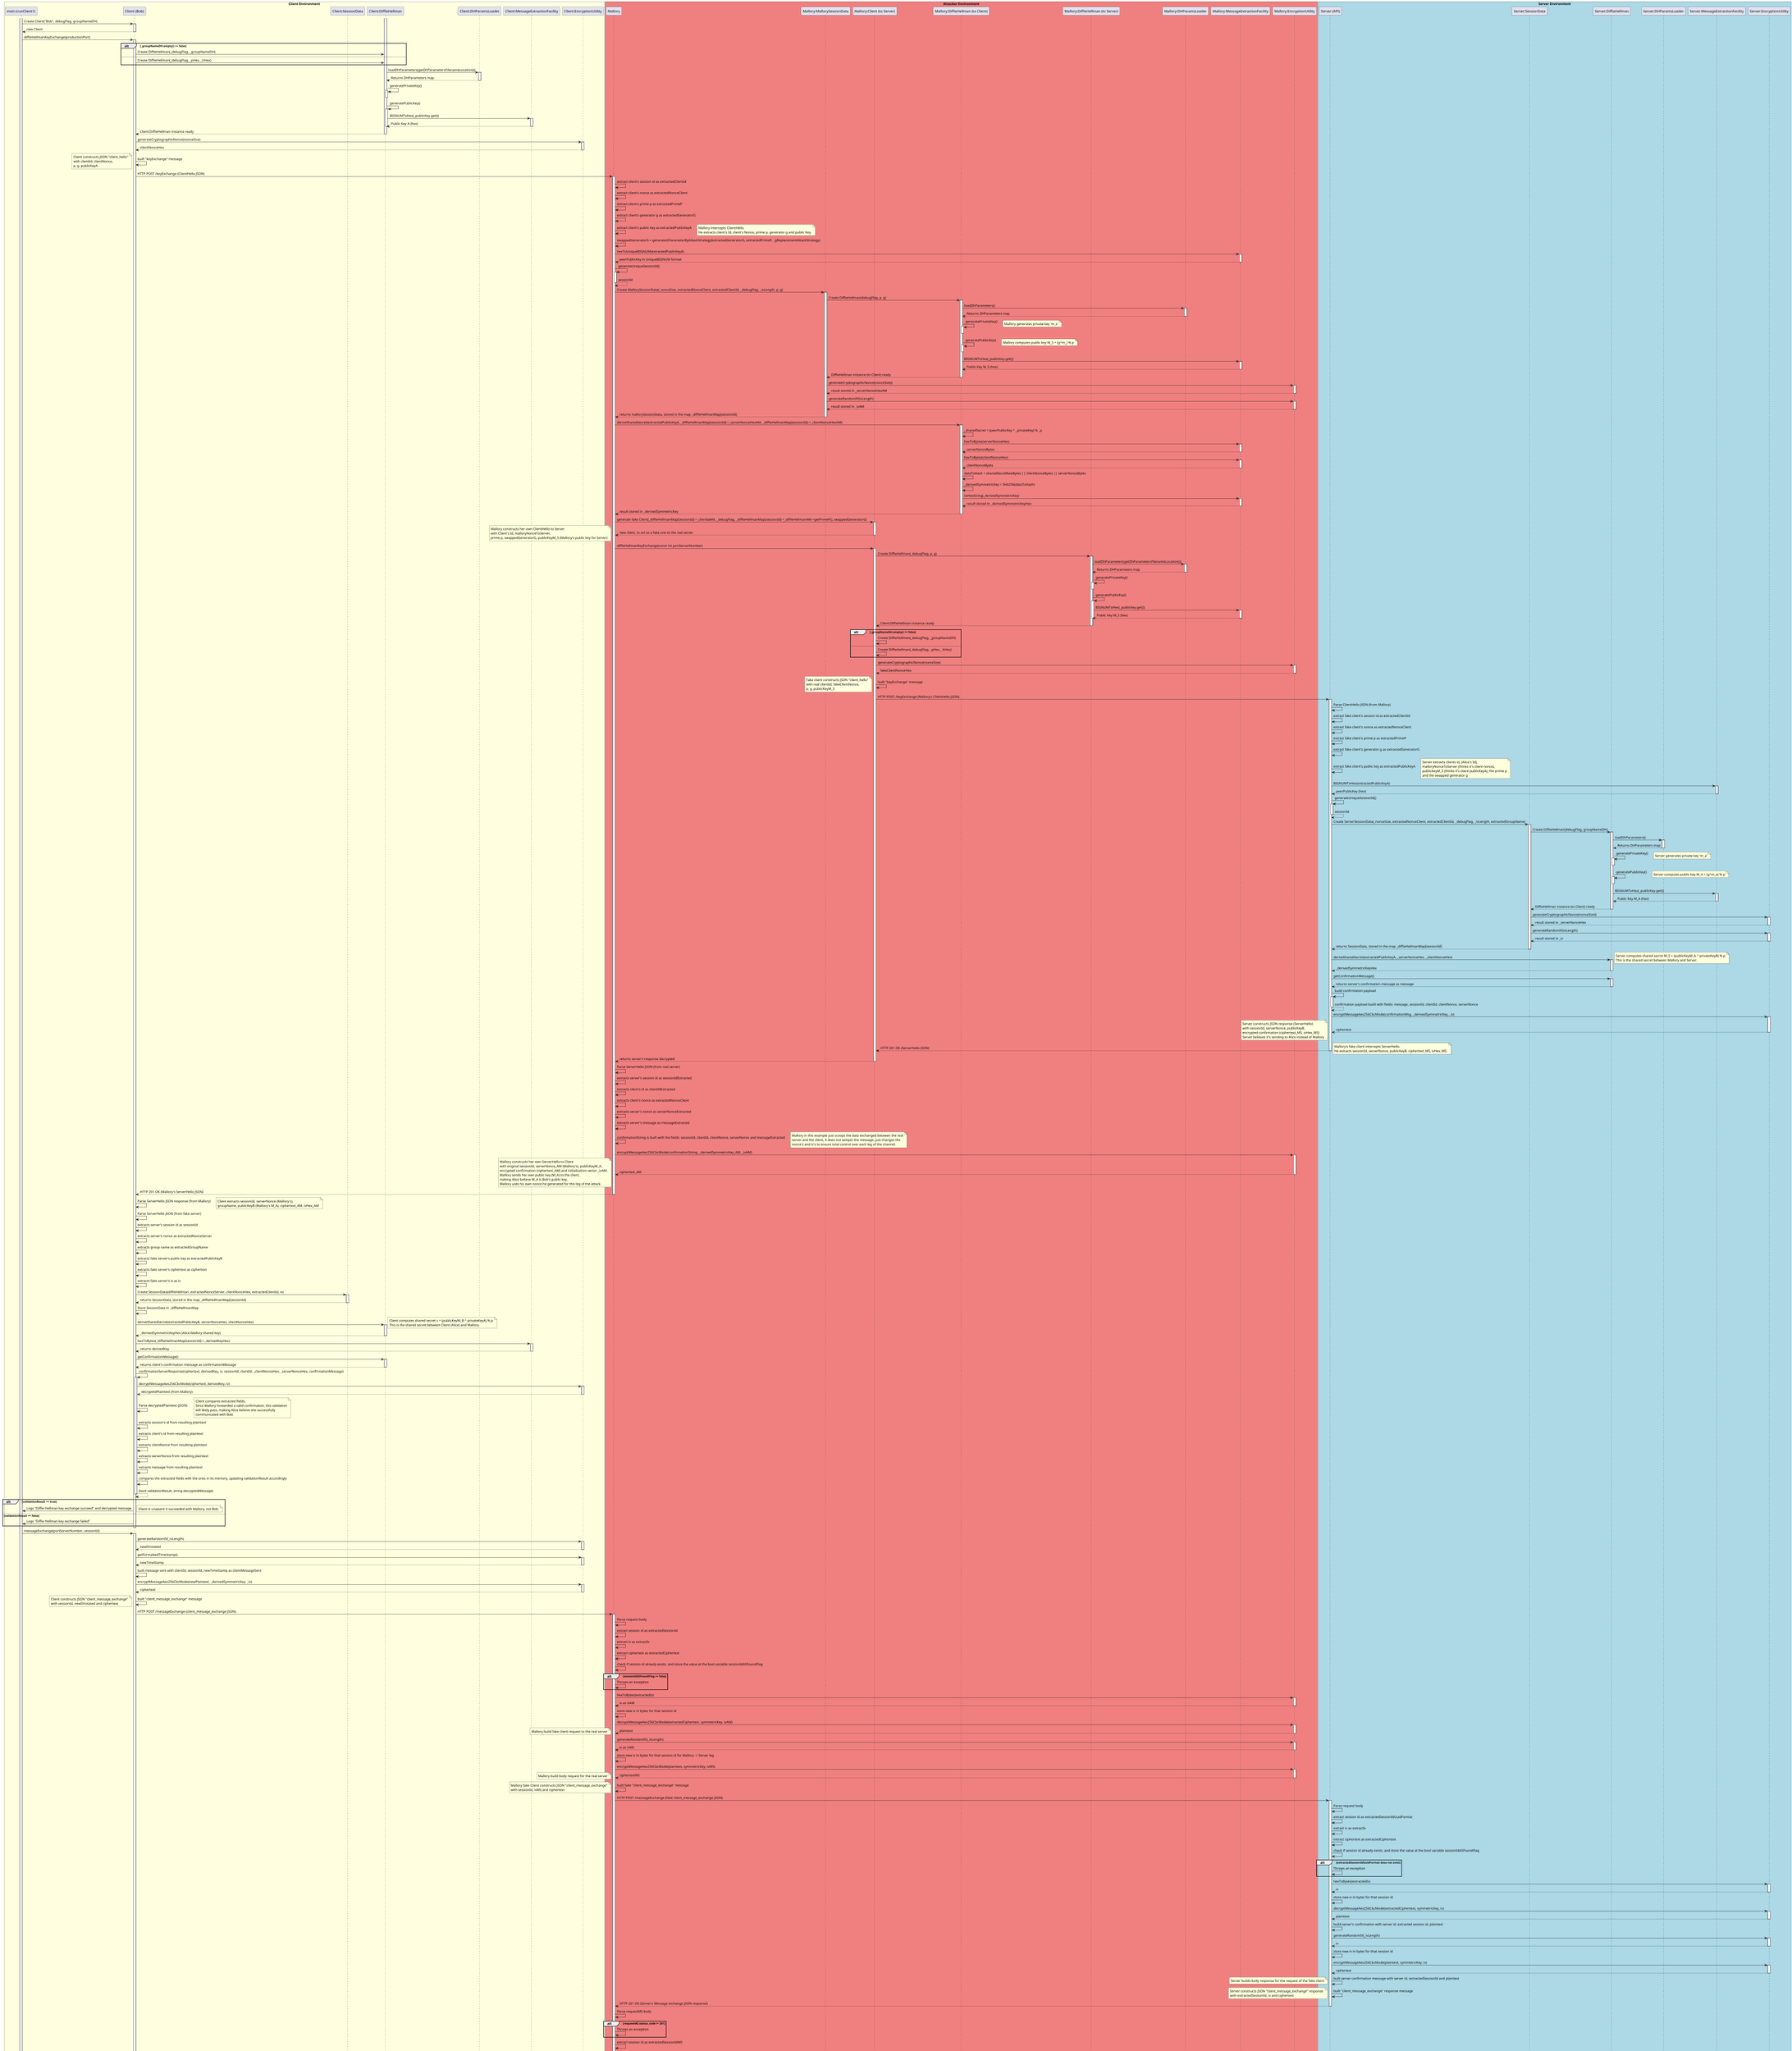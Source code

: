 "@startuml MITM_with_injected_g_parameters_attack_sequence_diagram"
scale 0.5

box "Client Environment" #LightYellow
    participant "main (runClient1)" as Main
    participant "Client (Bob)" as Client
    participant "Client:SessionData" as ClientSessionData
    participant "Client:DiffieHellman" as ClientDH
    participant "Client:DHParamsLoader" as ClientDHLoader
    participant "Client:MessageExtractionFacility" as ClientMEF
    participant "Client:EncryptionUtility" as ClientEU
end box

box "Attacker Environment" #LightCoral
    participant "Mallory" as Mallory
    participant "Mallory:MallorySessionData" as MallorySessionData
    participant "Mallory:Client (to Server)" as MalloryFakeClient
    participant "Mallory:DiffieHellman (to Client)" as MalloryDHClient
    participant "Mallory:DiffieHellman (to Server)" as MalloryDHServer
    participant "Mallory:DHParamsLoader" as MalloryDHLoader
    participant "Mallory:MessageExtractionFacility" as MalloryMEF
    participant "Mallory:EncryptionUtility" as MalloryEU
end box

box "Server Environment" #LightBlue
    participant "Server (API)" as ServerAPI
    participant "Server:SessionData" as ServerSessionData
    participant "Server:DiffieHellman" as ServerDH
    participant "Server:DHParamsLoader" as ServerDHLoader
    participant "Server:MessageExtractionFacility" as ServerMEF
    participant "Server:EncryptionUtility" as ServerEU
end box

activate Main

Main -> Client : Create Client("Bob", debugFlag, groupNameDH)
activate Client
    Client --> Main : new Client
deactivate Client

Main -> Client : diffieHellmanKeyExchange(productionPort)
activate Client
    alt _groupNameDH.empty() == false
        Client -> ClientDH : Create DiffieHellman(_debugFlag, _groupNameDH)
    else
        Client -> ClientDH : Create DiffieHellman(_debugFlag, _pHex, _hHex)
    end
    activate ClientDH
        ClientDH -> ClientDHLoader : loadDhParameters(getDhParametersFilenameLocation())
        activate ClientDHLoader
            ClientDHLoader --> ClientDH : Returns DHParameters map
        deactivate ClientDHLoader
        
        ClientDH -> ClientDH : generatePrivateKey()
        activate ClientDH
        deactivate

        ClientDH -> ClientDH : generatePublicKey()
        activate ClientDH
            ClientDH -> ClientMEF : BIGNUMToHex(_publicKey.get())
            activate ClientMEF
                ClientMEF --> ClientDH : Public Key A (hex)
            deactivate ClientMEF
        deactivate ClientDH

        ClientDH --> Client : Client:DiffieHellman instance ready
    deactivate ClientDH

    Client -> ClientEU : generateCryptographicNonce(nonceSize)
    activate ClientEU
        ClientEU --> Client : clientNonceHex
    deactivate ClientEU

    Client -> Client : built "keyExchange" message
    note left
        Client constructs JSON "client_hello"
        with clientId, clientNonce,
        p, g, publicKeyA
    end note

    Client -> Mallory : HTTP POST /keyExchange (ClientHello JSON)
    activate Mallory

        Mallory -> Mallory : extract client's session id as extractedClientId
        Mallory -> Mallory : extract client's nonce as extractedNonceClient
        Mallory -> Mallory : extract client's prime p as extractedPrimeP
        Mallory -> Mallory : extract client's generator g as extractedGeneratorG
        Mallory -> Mallory : extract client's public key as extractedPublicKeyA
        note right
            Mallory intercepts ClientHello.
            He extracts client's Id, client's Nonce, prime p, generator g and public Key.
        end note
        Mallory -> Mallory : swappedGeneratorG = generateGParameterByAttackStrategy(extractedGeneratorG, extractedPrimeP, _gReplacementAttackStrategy)
        Mallory -> MalloryMEF : hexToUniqueBIGNUM(extractedPublicKeyA)
        activate MalloryMEF
            MalloryMEF --> Mallory : peerPublicKey in UniqueBIGNUM format
        deactivate MalloryMEF

        Mallory -> Mallory : generateUniqueSessionId()
        activate Mallory
            Mallory --> Mallory : sessionId
        deactivate Mallory

        Mallory -> MallorySessionData : Create MallorySessionData(_nonceSize, extractedNonceClient, extractedClientId, _debugFlag, _ivLength, p, g)
        activate MallorySessionData
            MallorySessionData -> MalloryDHClient : Create DiffieHellman(debugFlag, p, g)
            activate MalloryDHClient
                MalloryDHClient -> MalloryDHLoader : loadDhParameters()
                activate MalloryDHLoader
                    MalloryDHLoader --> MalloryDHClient : Returns DHParameters map
                deactivate MalloryDHLoader
                MalloryDHClient -> MalloryDHClient : generatePrivateKey()
                activate MalloryDHClient
                    note right
                        Mallory generates private key 'm_s'
                    end note
                deactivate MalloryDHClient
                MalloryDHClient -> MalloryDHClient : generatePublicKey()
                activate MalloryDHClient
                    note right
                        Mallory computes public key M_S = (g^m_) % p
                    end note
                deactivate MalloryDHClient
                MalloryDHClient -> MalloryMEF : BIGNUMToHex(_publicKey.get())
                activate MalloryMEF
                    MalloryMEF --> MalloryDHClient : Public Key M_S (hex)
                deactivate MalloryMEF
                MalloryDHClient --> MallorySessionData : DiffieHellman instance (to Client) ready
            deactivate MalloryDHClient

            MallorySessionData -> MalloryEU : generateCryptographicNonce(nonceSize))
            activate MalloryEU
                MalloryEU --> MallorySessionData : result stored in _serverNonceHexAM
            deactivate MalloryEU

            MallorySessionData -> MalloryEU : generateRandomIV(ivLength)
            activate MalloryEU
                MalloryEU --> MallorySessionData : result stored in _ivAM
            deactivate MalloryEU

            MallorySessionData --> Mallory : returns mallorySessionData, stored in the map _diffieHellmanMap[sessionId]
        deactivate MallorySessionData
        
        Mallory -> MalloryDHClient : deriveSharedSecret(extractedPublicKeyA, _diffieHellmanMap[sessionId]->_serverNonceHexAM, _diffieHellmanMap[sessionId]->_clientNonceHexAM)
        activate MalloryDHClient
            MalloryDHClient -> MalloryDHClient : _sharedSecret = (peerPublicKey ^ _privateKey) % _p
            
            MalloryDHClient -> MalloryMEF : hexToBytes(serverNonceHex)
            activate MalloryMEF
               MalloryMEF --> MalloryDHClient : serverNonceBytes
            deactivate MalloryMEF
            
            MalloryDHClient -> MalloryMEF : hexToBytes(clientNonceHex)
            activate MalloryMEF
               MalloryMEF --> MalloryDHClient : clientNonceBytes
            deactivate MalloryMEF
            MalloryDHClient -> MalloryDHClient : dataToHash = sharedSecretRawBytes || clientNonceBytes || serverNonceBytes
            MalloryDHClient -> MalloryDHClient : _derivedSymmetricKey = SHA256(dataToHash)
            MalloryDHClient -> MalloryMEF : toHexString(_derivedSymmetricKey)
            activate MalloryMEF
                MalloryMEF --> MalloryDHClient : result stored in _derivedSymmetricKeyHex
            deactivate MalloryMEF
            MalloryDHClient --> Mallory: result stored in _derivedSymmetricKey
        deactivate MalloryDHClient

        Mallory -> MalloryFakeClient : generate fake Client(_diffieHellmanMap[sessionId]->_clientIdAM, _debugFlag, _diffieHellmanMap[sessionId]->_diffieHellmanAM->getPrimeP(), swappedGeneratorG)
        activate MalloryFakeClient
            MalloryFakeClient --> Mallory : new client, to act as a fake one to the real server
        deactivate MalloryFakeClient

        note left
            Mallory constructs her own ClientHello to Server
            with Client's Id, malloryNonceToServer,
            prime p, swappedGeneratorG, publicKeyM_S (Mallory's public key for Server)
        end note

        Mallory -> MalloryFakeClient : diffieHellmanKeyExchange(const int portServerNumber)
        activate MalloryFakeClient

            MalloryFakeClient -> MalloryDHServer : Create DiffieHellman(_debugFlag, p, g)
            activate MalloryDHServer
                MalloryDHServer -> MalloryDHLoader : loadDhParameters(getDhParametersFilenameLocation())
                activate MalloryDHLoader
                    MalloryDHLoader --> MalloryDHServer : Returns DHParameters map
                deactivate MalloryDHLoader
                
                MalloryDHServer -> MalloryDHServer : generatePrivateKey()
                activate MalloryDHServer
                deactivate

                MalloryDHServer -> MalloryDHServer : generatePublicKey()
                activate MalloryDHServer
                    MalloryDHServer -> MalloryMEF : BIGNUMToHex(_publicKey.get())
                    activate MalloryMEF
                        MalloryMEF --> MalloryDHServer : Public Key M_S (hex)
                    deactivate MalloryMEF
                deactivate MalloryDHServer

                MalloryDHServer --> MalloryFakeClient : Client:DiffieHellman instance ready
            deactivate MalloryDHServer

            alt _groupNameDH.empty() == false
                MalloryFakeClient -> MalloryFakeClient : Create DiffieHellman(_debugFlag, _groupNameDH)
            else
                MalloryFakeClient -> MalloryFakeClient : Create DiffieHellman(_debugFlag, _pHex, _hHex)
            end

            MalloryFakeClient -> MalloryEU : generateCryptographicNonce(nonceSize)
            activate MalloryEU
                MalloryEU --> MalloryFakeClient : fakeClientNonceHex
            deactivate MalloryEU

            MalloryFakeClient -> MalloryFakeClient : built "keyExchange" message
            note left
                Fake client constructs JSON "client_hello"
                with real clientId, fakeClientNonce,
                p, g, publicKeyM_S
            end note

            MalloryFakeClient -> ServerAPI : HTTP POST /keyExchange (Mallory's ClientHello JSON)
            activate ServerAPI

                ServerAPI -> ServerAPI : Parse ClientHello JSON (from Mallory)
                ServerAPI -> ServerAPI : extract fake client's session id as extractedClientId
                ServerAPI -> ServerAPI : extract fake client's nonce as extractedNonceClient
                ServerAPI -> ServerAPI : extract fake client's prime p as extractedPrimeP
                ServerAPI -> ServerAPI : extract fake client's generator g as extractedGeneratorG
                ServerAPI -> ServerAPI : extract fake client's public key as extractedPublicKeyA

                note right
                    Server extracts clients id, (Alice's Id),
                    malloryNonceToServer (thinks it's client nonce),
                    publicKeyM_S (thinks it's client publicKeyA), the prime p
                    and the swapped generator g
                end note



                ServerAPI -> ServerMEF : BIGNUMToHex(extractedPublicKeyA)
                activate ServerMEF
                    ServerMEF --> ServerAPI : peerPublicKey (hex)
                deactivate ServerMEF

                ServerAPI -> ServerAPI : generateUniqueSessionId()
                activate ServerAPI
                    ServerAPI --> ServerAPI : sessionId
                deactivate ServerAPI

                ServerAPI -> ServerSessionData : Create ServerSessionData(_nonceSize, extractedNonceClient, extractedClientId, _debugFlag, _ivLength, extractedGroupName)
                activate ServerSessionData
                    ServerSessionData -> ServerDH : Create DiffieHellman(debugFlag, groupNameDH)
                    activate ServerDH
                        ServerDH -> ServerDHLoader : loadDhParameters()
                        activate ServerDHLoader
                            ServerDHLoader --> ServerDH : Returns DHParameters map
                        deactivate ServerDHLoader
                        ServerDH -> ServerDH : generatePrivateKey()
                        activate ServerDH
                            note right
                                Server generates private key 'm_a'
                            end note
                        deactivate ServerDH
                        ServerDH -> ServerDH : generatePublicKey()
                        activate ServerDH
                            note right
                                Server computes public key M_A = (g^m_a) % p
                            end note
                        deactivate ServerDH
                        ServerDH -> ServerMEF : BIGNUMToHex(_publicKey.get())
                        activate ServerMEF
                            ServerMEF --> ServerDH : Public Key M_A (hex)
                        deactivate ServerMEF
                        ServerDH --> ServerSessionData : DiffieHellman instance (to Client) ready
                    deactivate ServerDH

                    ServerSessionData -> ServerEU : generateCryptographicNonce(nonceSize))
                    activate ServerEU
                        ServerEU --> ServerSessionData : result stored in _serverNonceHex
                    deactivate ServerEU

                    ServerSessionData -> ServerEU : generateRandomIV(ivLength)
                    activate ServerEU
                        ServerEU --> ServerSessionData : result stored in _iv
                    deactivate ServerEU

                    ServerSessionData --> ServerAPI : returns SessionData, stored in the map _diffieHellmanMap[sessionId]
                deactivate ServerSessionData

                ServerAPI -> ServerDH : deriveSharedSecret(extractedPublicKeyA, _serverNonceHex, _clientNonceHex)
                activate ServerDH
                    note right
                        Server computes shared secret M_S = (publicKeyM_A ^ privateKeyB) % p
                        This is the shared secret between Mallory and Server.
                    end note
                    ServerDH --> ServerAPI : _derivedSymmetricKeyHex
                deactivate ServerDH

                ServerAPI -> ServerDH : getConfirmationMessage()
                activate ServerDH
                    ServerDH --> ServerAPI : returns server's confirmation message as message
                deactivate ServerDH

                ServerAPI -> ServerAPI : build confirmation payload
                activate ServerAPI
                    ServerAPI --> ServerAPI : confirmation payload build with fields: message, sessionId, clientId, clientNonce, serverNonce
                deactivate ServerAPI

                ServerAPI -> ServerEU : encryptMessageAes256CbcMode(confirmationMsg, _derivedSymmetricKey, _iv)
                activate ServerEU
                    ServerEU --> ServerAPI : ciphertext
                deactivate ServerEU

                note left
                    Server constructs JSON response (ServerHello)
                    with sessionId, serverNonce, publicKeyB,
                    encrypted confirmation (ciphertext_MS, ivHex_MS)
                    Server believes it's sending to Alice instead of Mallory
                end note

                ServerAPI --> MalloryFakeClient : HTTP 201 OK (ServerHello JSON)
            deactivate ServerAPI

            note right
                Mallory's fake client intercepts ServerHello.
                He extracts sessionId, serverNonce, publicKeyB, ciphertext_MS, ivHex_MS.
            end note

            MalloryFakeClient --> Mallory : returns server's response decrypted
        deactivate MalloryFakeClient

        Mallory -> Mallory : Parse ServerHello JSON (from real server)
        Mallory -> Mallory : extracts server's session id as sessionIdExtracted
        Mallory -> Mallory : extracts client's id as clientIdExtracted
        Mallory -> Mallory : extracts client's nonce as extractedNonceClient
        Mallory -> Mallory : extracts server's nonce as serverNonceExtracted
        Mallory -> Mallory : extracts server's message as messageExtracted

        Mallory -> Mallory : confirmationString is built with the fields: sessionId, clientId, clientNonce, serverNonce and messageExtracted
        note right
            Mallory in this example just scoops the data exchanged between the real
            server and the client, it does not tamper the message, just changes the
            nonce's and iv's to ensure total control over each leg of the channel.
        end note
        Mallory -> MalloryEU : encryptMessageAes256CbcMode(confirmationString, _derivedSymmetricKey_AM, _ivAM)
        activate MalloryEU
            MalloryEU --> Mallory : ciphertext_AM
        deactivate MalloryEU

        note left
            Mallory constructs her own ServerHello to Client
            with original sessionId, serverNonce_AM (Mallory's), publicKeyM_A,
            encrypted confirmation (ciphertext_AM) and initialization vector _ivAM.
            Mallory sends her own public key (M_A) to the client,
            making Alice believe M_A is Bob's public key.
            Mallory uses his own nonce he generated for this leg of the attack.
        end note

        Mallory --> Client : HTTP 201 OK (Mallory's ServerHello JSON)
    deactivate Mallory

    Client -> Client : Parse ServerHello JSON response (from Mallory)
    note right
        Client extracts sessionId, serverNonce (Mallory's),
        groupName, publicKeyB (Mallory's M_A), ciphertext_AM, ivHex_AM
    end note

    Client -> Client : Parse ServerHello JSON (from fake server)
    Client -> Client : extracts server's session id as sessionId
    Client -> Client : extracts server's nonce as extractedNonceServer
    Client -> Client : extracts group name as extractedGroupName
    Client -> Client : extracts fake server's public key as extractedPublicKeyB
    Client -> Client : extracts fake server's ciphertext as ciphertext
    Client -> Client : extracts fake server's iv as iv

    Client -> ClientSessionData : Create SessionData(diffieHellman, extractedNonceServer, clientNonceHex, extractedClientId, iv)
    activate ClientSessionData
        ClientSessionData --> Client : returns SessionData, stored in the map _diffieHellmanMap[sessionId]
    deactivate ClientSessionData

    Client -> Client : Store SessionData in _diffieHellmanMap
    Client -> ClientDH : deriveSharedSecret(extractedPublicKeyB, serverNonceHex, clientNonceHex)
    activate ClientDH
        note right
            Client computes shared secret s = (publicKeyM_B ^ privateKeyA) % p
            This is the shared secret between Client (Alice) and Mallory.
        end note
        ClientDH --> Client : _derivedSymmetricKeyHex (Alice-Mallory shared key)
    deactivate ClientDH

    Client -> ClientMEF : hexToBytes(_diffieHellmanMap[sessionId]->_derivedKeyHex)
    activate ClientMEF
        ClientMEF --> Client : returns derivedKey
    deactivate ClientMEF

    Client -> ClientDH : getConfirmationMessage()
    activate ClientDH
        ClientDH --> Client : returns client's confirmation message as confirmationMessage
    deactivate ClientDH

    Client -> Client : confirmationServerResponse(ciphertext, derivedKey, iv, sessionId, clientId, _clientNonceHex, _serverNonceHex, confirmationMessage)
    activate Client
        Client -> ClientEU : decryptMessageAes256CbcMode(ciphertext, derivedKey, iv)
        activate ClientEU
            ClientEU --> Client : decryptedPlaintext (from Mallory)
        deactivate ClientEU

        Client -> Client : Parse decryptedPlaintext (JSON)
        note right
            Client compares extracted fields.
            Since Mallory forwarded a valid confirmation, this validation
            will likely pass, making Alice believe she successfully 
            communicated with Bob.
        end note
        Client -> Client : extracts session's id from resulting plaintext
        Client -> Client : extracts client's id from resulting plaintext
        Client -> Client : extracts clientNonce from resulting plaintext
        Client -> Client : extracts serverNonce from resulting plaintext
        Client -> Client : extracts message from resulting plaintext
        Client -> Client : compares the extracted fields with the ones in its memory, updating validationResult accordingly

        Client --> Client : (bool validationResult, string decryptedMessage)
    deactivate Client

    alt validationResult == true
        Client -> Main : Logs "Diffie Hellman key exchange succeed" and decrypted message
        note right
            Client is unaware it succeeded with Mallory, not Bob.
        end note
    else validationResult == false
        Client -> Main : Logs "Diffie Hellman key exchange failed"
    end

deactivate Client

Main -> Client : messageExchange(portServerNumber, sessionId)

activate Client
    Client -> ClientEU : generateRandomIV(_ivLength)
    activate ClientEU
        ClientEU --> Client : newIVrotated
    deactivate ClientEU

    Client -> ClientEU : getFormattedTimestamp()
    activate ClientEU
        ClientEU --> Client : newTimeStamp
    deactivate ClientEU

    Client -> Client : built message sent with clientId, sessionId, newTimeStamp as clientMessageSent

    Client -> ClientEU : encryptMessageAes256CbcMode(newPlaintext, _derivedSymmetricKey, _iv)
    activate ClientEU
        ClientEU --> Client : ciphertext
    deactivate ClientEU

    Client -> Client: built "client_message_exchange" message
    note left
        Client constructs JSON "client_message_exchange"
        with sessionId, newIVrotated and ciphertext
    end note

    Client -> Mallory : HTTP POST /messageExchange (client_message_exchange JSON)
    activate Mallory
        Mallory -> Mallory : Parse request body
        Mallory -> Mallory : extract session id as extractedSessionId
        Mallory -> Mallory : extract iv as extractIv
        Mallory -> Mallory : extract ciphertext as extractedCiphertext

        Mallory -> Mallory : check if session id already exists, and store the value at the bool variable sessionIdASFoundFlag
        alt sessionIdASFoundFlag == false
            Mallory -> Mallory : Throws an exception
        end
        
        Mallory -> MalloryEU : hexToBytes(extractedIv)
        activate MalloryEU
            MalloryEU --> Mallory : iv as ivAM
        deactivate MalloryEU
        Mallory -> Mallory : store new iv in bytes for that session id

        Mallory -> MalloryEU : decryptMessageAes256CbcMode(extractedCiphertext, symmetricKey, ivAM)
        activate MalloryEU
            MalloryEU --> Mallory : plaintext
        deactivate MalloryEU
        
        note left
            Mallory build fake client request to the real server
        end note
        Mallory -> MalloryEU : generateRandomIV(_ivLength)
        activate MalloryEU
            MalloryEU --> Mallory : iv as ivMS
        deactivate MalloryEU
        Mallory -> Mallory : store new iv in bytes for that session id for Mallory -> Server leg

        Mallory -> MalloryEU : encryptMessageAes256CbcMode(plaintext, symmetricKey, ivMS)
        activate MalloryEU
            MalloryEU --> Mallory : ciphertextMS
        deactivate MalloryEU
        
        note left
            Mallory build body request for the real server
        end note

        Mallory -> Mallory : built fake "client_message_exchange" message
        note left
            Mallory fake Client constructs JSON "client_message_exchange"
            with sessionId, ivMS and ciphertext
        end note

        Mallory -> ServerAPI : HTTP POST /messageExchange (fake client_message_exchange JSON)
        
        activate ServerAPI
            ServerAPI -> ServerAPI : Parse request body
            ServerAPI -> ServerAPI : extract session id as extractedSessionIdUuidFormat
            ServerAPI -> ServerAPI : extract iv as extractIv
            ServerAPI -> ServerAPI : extract ciphertext as extractedCiphertext

            ServerAPI -> ServerAPI : check if session id already exists, and store the value at the bool variable sessionIdASFoundFlag
            alt extractedSessionIdUuidFormat does not exist
                ServerAPI -> ServerAPI : Throws an exception
            end 

            ServerAPI -> ServerEU : hexToBytes(extractedIv)
            activate ServerEU
                ServerEU --> ServerAPI : iv
            deactivate ServerEU
            ServerAPI -> ServerAPI : store new iv in bytes for that session id

            ServerAPI -> ServerEU : decryptMessageAes256CbcMode(extractedCiphertext, symmetricKey, iv)
            activate ServerEU
                ServerEU --> ServerAPI : plaintext
            deactivate ServerEU

            ServerAPI -> ServerAPI : build server's confirmation with server id, extracted session id, plaintext
            
            ServerAPI -> ServerEU : generateRandomIV(_ivLength)
            activate ServerEU
                ServerEU --> ServerAPI : iv
            deactivate ServerEU
    
            ServerAPI -> ServerAPI : store new iv in bytes for that session id
            
            ServerAPI -> ServerEU : encryptMessageAes256CbcMode(plaintext, symmetricKey, iv)
            activate ServerEU
                ServerEU --> ServerAPI : ciphertext
            deactivate ServerEU
                  
            ServerAPI -> ServerAPI : built server confirmation message with server id, extractedSessionId and plaintext

            note left
                Server builds body response for the request of the fake client
            end note

            ServerAPI -> ServerAPI : built "client_message_exchange" response message
            note left
                Server constructs JSON "client_message_exchange" response 
                with extractedSessionId, iv and ciphertext
            end note
            
            ServerAPI --> Mallory : HTTP 201 OK (Server's Message exchange JSON response)

        deactivate ServerAPI

        Mallory -> Mallory: Parse requestMS body
        alt requestMS.status_code != 201
            Mallory -> Mallory: Throws an exception
        end

        Mallory -> Mallory : extract session id as extractedSessionIdMS
        Mallory -> Mallory : extract iv as extractedIvHexMS
        Mallory -> Mallory : extract ciphertext as extractedCiphertextMS

        Mallory -> MalloryEU : hexToBytes(extractedIvHexMS)
        activate MalloryEU
            MalloryEU --> Mallory : extractedIvMS
        deactivate MalloryEU
        Mallory -> Mallory : store extractedIvMS

        Mallory -> MalloryEU : decryptMessageAes256CbcMode(extractedCiphertextMS, symmetricKey, extractedIvMS)
        activate MalloryEU
            MalloryEU --> Mallory : plaintext
        deactivate MalloryEU

        note left
            Mallory build client's request response instead of the real server
        end note
        
        Mallory -> MalloryEU : generateRandomIV(_ivLength)
        activate MalloryEU
            MalloryEU --> Mallory : ivAM
        deactivate MalloryEU
        Mallory -> Mallory : store new iv in bytes for that session id for Alice -> Mallory leg

        Mallory -> MalloryEU : encryptMessageAes256CbcMode(plaintext, symmetricKey, ivAM)
        activate MalloryEU
            MalloryEU --> Mallory : ciphertextAM
        deactivate MalloryEU

        Mallory -> Mallory : built fake server confirmation message with server id, extractedSessionIdMS and plaintext

        note left
            Server builds body response for the request of the fake client
        end note

        Mallory -> Mallory : built fake "client_message_exchange" response message
        note left
            Fake server constructs JSON "client_message_exchange" response 
            with extractedSessionIdMS, ivAM and ciphertextAM
        end note

        Mallory --> Client : HTTP 201 OK (Fake server's Message exchange JSON response)
    deactivate Mallory

    Client -> Client: Parse request body
    alt request.status_code != 201
        Client -> Client : Throws an exception
    end

    Client -> Client: extract session id as extractedSessionId
    Client -> Client: extract iv as extractedIvHex
    Client -> Client: extract ciphertext as extractedCiphertext

    Client -> ClientEU : hexToBytes(extractedIvHex)
    activate ClientEU
        ClientEU --> Client : extractedIv
    deactivate ClientEU
    Client -> Client : store extractedIv

    Client -> ClientEU : decryptMessageAes256CbcMode(extractedCiphertext, symmetricKey, extractedIv)
    activate ClientEU
        ClientEU --> Client : decryptedCiphertext
    deactivate ClientEU

    alt decryptedCiphertext.find(clientMessageSent) == true
        Note right of Client : Connection Test Result : Success (true)
    else
        Note right of Client : Connection Test Result : Failure (false)
        Client -> Client : Throws an exception
    end

    Client --> Main : connectionTestResult

deactivate Client

Main -> Main : Program ends
deactivate Main

@enduml